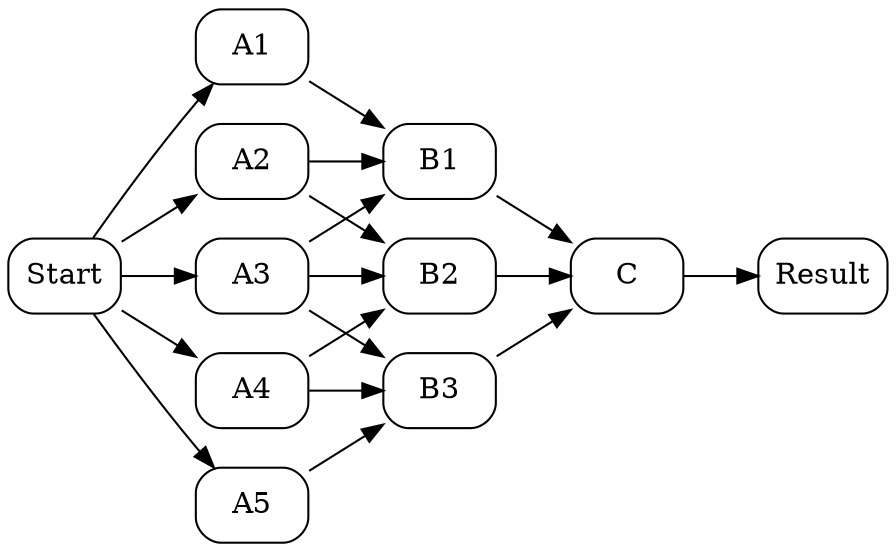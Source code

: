 digraph G {
  rankdir = LR
  node [shape = Mrecord]
  Start -> {A1,A2,A3,A4,A5}
  {A1,A2,A3} -> B1
  {A2,A3,A4} -> B2
  {A3,A4,A5} -> B3
  {B1,B2,B3} -> C -> Result
 }
